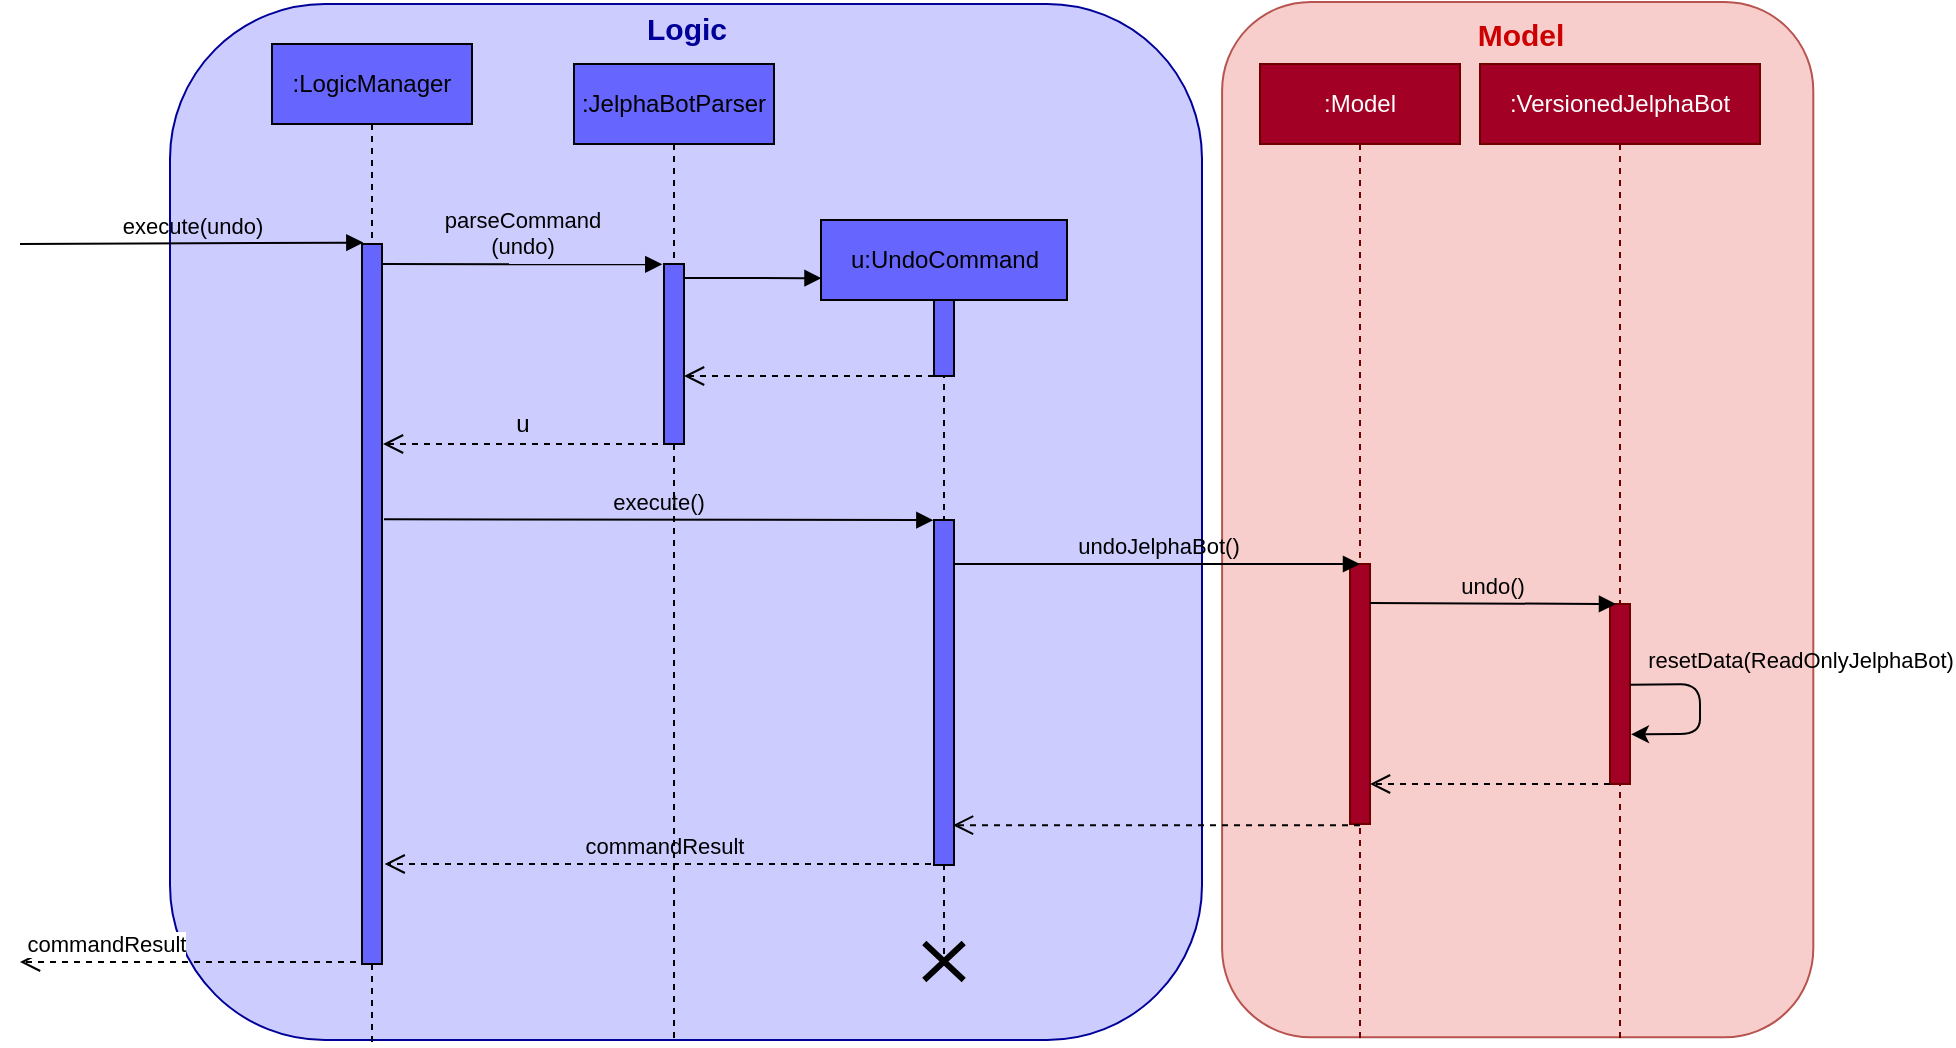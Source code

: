 <mxfile version="12.9.9" type="device"><diagram name="Page-1" id="13e1069c-82ec-6db2-03f1-153e76fe0fe0"><mxGraphModel dx="865" dy="634" grid="1" gridSize="10" guides="1" tooltips="1" connect="1" arrows="1" fold="1" page="1" pageScale="1" pageWidth="1100" pageHeight="850" background="#ffffff" math="0" shadow="0"><root><mxCell id="0"/><mxCell id="1" parent="0"/><mxCell id="XIMg-hXaSXd9ASsC19z6-50" value="" style="rounded=1;whiteSpace=wrap;html=1;shadow=0;fillColor=#CCCCFF;strokeColor=#000099;" parent="1" vertex="1"><mxGeometry x="135" y="82" width="516" height="518" as="geometry"/></mxCell><mxCell id="XIMg-hXaSXd9ASsC19z6-1" value="" style="rounded=1;whiteSpace=wrap;html=1;shadow=0;rotation=-90;fillColor=#f8cecc;strokeColor=#b85450;" parent="1" vertex="1"><mxGeometry x="550" y="192" width="517.7" height="295.6" as="geometry"/></mxCell><mxCell id="XIMg-hXaSXd9ASsC19z6-18" value="execute(undo)" style="html=1;verticalAlign=bottom;endArrow=block;fillColor=#4D9900;entryX=0.067;entryY=-0.002;entryDx=0;entryDy=0;entryPerimeter=0;labelBackgroundColor=none;" parent="1" target="XIMg-hXaSXd9ASsC19z6-19" edge="1"><mxGeometry width="80" relative="1" as="geometry"><mxPoint x="60" y="202" as="sourcePoint"/><mxPoint x="219.5" y="202" as="targetPoint"/></mxGeometry></mxCell><mxCell id="XIMg-hXaSXd9ASsC19z6-43" value="commandResult" style="html=1;verticalAlign=bottom;endArrow=open;dashed=1;endSize=8;fillColor=#4D9900;labelBackgroundColor=none;" parent="1" edge="1"><mxGeometry relative="1" as="geometry"><mxPoint x="521.5" y="512" as="sourcePoint"/><mxPoint x="242.324" y="512" as="targetPoint"/></mxGeometry></mxCell><mxCell id="XIMg-hXaSXd9ASsC19z6-51" value="&lt;font color=&quot;#000099&quot; size=&quot;1&quot;&gt;&lt;b style=&quot;font-size: 15px&quot;&gt;Logic&lt;/b&gt;&lt;/font&gt;" style="text;html=1;align=center;verticalAlign=middle;resizable=0;points=[];autosize=1;" parent="1" vertex="1"><mxGeometry x="363" y="84" width="60" height="20" as="geometry"/></mxCell><mxCell id="XIMg-hXaSXd9ASsC19z6-21" value=":JelphaBotParser" style="shape=umlLifeline;perimeter=lifelinePerimeter;whiteSpace=wrap;html=1;container=1;collapsible=0;recursiveResize=0;outlineConnect=0;shadow=0;fillColor=#6666FF;" parent="1" vertex="1"><mxGeometry x="337" y="112" width="100" height="488" as="geometry"/></mxCell><mxCell id="XIMg-hXaSXd9ASsC19z6-26" value="" style="html=1;verticalAlign=bottom;endArrow=block;fillColor=#4D9900;entryX=0.002;entryY=0.079;entryDx=0;entryDy=0;entryPerimeter=0;" parent="XIMg-hXaSXd9ASsC19z6-21" target="XIMg-hXaSXd9ASsC19z6-25" edge="1"><mxGeometry width="80" relative="1" as="geometry"><mxPoint x="54" y="107" as="sourcePoint"/><mxPoint x="150" y="110" as="targetPoint"/></mxGeometry></mxCell><mxCell id="Jgb-Pqbh4HCpnUlxuzG9-2" value="" style="group" vertex="1" connectable="0" parent="XIMg-hXaSXd9ASsC19z6-21"><mxGeometry x="45" y="100" width="10" height="90" as="geometry"/></mxCell><mxCell id="XIMg-hXaSXd9ASsC19z6-22" value="" style="html=1;points=[];perimeter=orthogonalPerimeter;shadow=0;fillColor=#6666FF;" parent="Jgb-Pqbh4HCpnUlxuzG9-2" vertex="1"><mxGeometry width="10" height="90" as="geometry"/></mxCell><mxCell id="XIMg-hXaSXd9ASsC19z6-25" value="u:UndoCommand" style="shape=umlLifeline;perimeter=lifelinePerimeter;whiteSpace=wrap;html=1;container=1;collapsible=0;recursiveResize=0;outlineConnect=0;shadow=0;fillColor=#6666FF;" parent="1" vertex="1"><mxGeometry x="460.5" y="190" width="123" height="368" as="geometry"/></mxCell><mxCell id="XIMg-hXaSXd9ASsC19z6-20" value="parseCommand&lt;br&gt;(undo)" style="html=1;verticalAlign=bottom;endArrow=block;fillColor=#4D9900;entryX=-0.086;entryY=0.002;entryDx=0;entryDy=0;entryPerimeter=0;labelBackgroundColor=none;" parent="1" target="XIMg-hXaSXd9ASsC19z6-22" edge="1"><mxGeometry width="80" relative="1" as="geometry"><mxPoint x="241" y="212" as="sourcePoint"/><mxPoint x="347" y="212" as="targetPoint"/><Array as="points"/></mxGeometry></mxCell><mxCell id="bfJtrRkvlipkshoRrTFM-21" value="" style="shape=umlDestroy;whiteSpace=wrap;html=1;strokeWidth=3;fillColor=#ffffff;" parent="1" vertex="1"><mxGeometry x="512.13" y="551.5" width="19.73" height="18.5" as="geometry"/></mxCell><mxCell id="bfJtrRkvlipkshoRrTFM-26" value="" style="html=1;verticalAlign=bottom;endArrow=open;dashed=1;endSize=8;fillColor=#4D9900;labelBackgroundColor=none;" parent="1" edge="1"><mxGeometry relative="1" as="geometry"><mxPoint x="391" y="302" as="sourcePoint"/><mxPoint x="241.5" y="302" as="targetPoint"/></mxGeometry></mxCell><mxCell id="bfJtrRkvlipkshoRrTFM-27" value="u" style="text;html=1;align=center;verticalAlign=middle;resizable=0;points=[];labelBackgroundColor=none;" parent="bfJtrRkvlipkshoRrTFM-26" vertex="1" connectable="0"><mxGeometry x="0.069" y="-1" relative="1" as="geometry"><mxPoint y="-9" as="offset"/></mxGeometry></mxCell><mxCell id="bfJtrRkvlipkshoRrTFM-28" value="execute()" style="html=1;verticalAlign=bottom;endArrow=block;fillColor=#4D9900;labelBackgroundColor=none;entryX=-0.032;entryY=0.412;entryDx=0;entryDy=0;entryPerimeter=0;" parent="1" edge="1"><mxGeometry width="80" relative="1" as="geometry"><mxPoint x="242.0" y="339.64" as="sourcePoint"/><mxPoint x="516.68" y="340.07" as="targetPoint"/></mxGeometry></mxCell><mxCell id="bfJtrRkvlipkshoRrTFM-41" value="commandResult" style="html=1;verticalAlign=bottom;endArrow=open;dashed=1;endSize=8;fillColor=#4D9900;" parent="1" edge="1"><mxGeometry x="0.488" relative="1" as="geometry"><mxPoint x="228" y="561" as="sourcePoint"/><mxPoint x="60.004" y="561" as="targetPoint"/><mxPoint as="offset"/></mxGeometry></mxCell><mxCell id="CRFllINkAK9Av57KFuXg-1" value=":Model" style="shape=umlLifeline;perimeter=lifelinePerimeter;whiteSpace=wrap;html=1;container=1;collapsible=0;recursiveResize=0;outlineConnect=0;shadow=0;fillColor=#a20025;strokeColor=#6F0000;fontColor=#ffffff;" parent="1" vertex="1"><mxGeometry x="680" y="112" width="100" height="488" as="geometry"/></mxCell><mxCell id="CRFllINkAK9Av57KFuXg-2" value="" style="html=1;points=[];perimeter=orthogonalPerimeter;shadow=0;fillColor=#a20025;strokeColor=#6F0000;fontColor=#ffffff;" parent="CRFllINkAK9Av57KFuXg-1" vertex="1"><mxGeometry x="45.01" y="250" width="10" height="130" as="geometry"/></mxCell><mxCell id="CRFllINkAK9Av57KFuXg-4" value="" style="html=1;verticalAlign=bottom;endArrow=open;dashed=1;endSize=8;fillColor=#4D9900;" parent="1" edge="1"><mxGeometry relative="1" as="geometry"><mxPoint x="517.0" y="268" as="sourcePoint"/><mxPoint x="392" y="268" as="targetPoint"/></mxGeometry></mxCell><mxCell id="CRFllINkAK9Av57KFuXg-13" value="&lt;font style=&quot;font-size: 20px&quot; color=&quot;#cc0000&quot;&gt;&lt;b style=&quot;font-size: 15px&quot;&gt;Model&lt;/b&gt;&lt;/font&gt;" style="text;html=1;align=center;verticalAlign=middle;resizable=0;points=[];autosize=1;" parent="1" vertex="1"><mxGeometry x="780" y="85" width="60" height="20" as="geometry"/></mxCell><mxCell id="XIMg-hXaSXd9ASsC19z6-17" value=":LogicManager" style="shape=umlLifeline;perimeter=lifelinePerimeter;whiteSpace=wrap;html=1;container=1;collapsible=0;recursiveResize=0;outlineConnect=0;shadow=0;fillColor=#6666FF;" parent="1" vertex="1"><mxGeometry x="186" y="102" width="100" height="500" as="geometry"/></mxCell><mxCell id="XIMg-hXaSXd9ASsC19z6-19" value="" style="html=1;points=[];perimeter=orthogonalPerimeter;shadow=0;fillColor=#6666FF;" parent="1" vertex="1"><mxGeometry x="231" y="202" width="10" height="360" as="geometry"/></mxCell><mxCell id="bfJtrRkvlipkshoRrTFM-16" value="" style="group" parent="1" vertex="1" connectable="0"><mxGeometry x="517" y="340" width="10" height="230" as="geometry"/></mxCell><mxCell id="bfJtrRkvlipkshoRrTFM-15" value="" style="group" parent="bfJtrRkvlipkshoRrTFM-16" vertex="1" connectable="0"><mxGeometry width="10" height="172.5" as="geometry"/></mxCell><mxCell id="XIMg-hXaSXd9ASsC19z6-32" value="&lt;span style=&quot;color: rgba(0 , 0 , 0 , 0) ; font-family: monospace ; font-size: 0px&quot;&gt;%3CmxGraphModel%3E%3Croot%3E%3CmxCell%20id%3D%220%22%2F%3E%3CmxCell%20id%3D%221%22%20parent%3D%220%22%2F%3E%3CmxCell%20id%3D%222%22%20value%3D%22%22%20style%3D%22shape%3DumlDestroy%3BwhiteSpace%3Dwrap%3Bhtml%3D1%3BstrokeWidth%3D3%3BfillColor%3D%23ffffff%3B%22%20vertex%3D%221%22%20parent%3D%221%22%3E%3CmxGeometry%20x%3D%22562%22%20y%3D%22420%22%20width%3D%2230%22%20height%3D%2230%22%20as%3D%22geometry%22%2F%3E%3C%2FmxCell%3E%3C%2Froot%3E%3C%2FmxGraphModel%3E&lt;/span&gt;" style="html=1;points=[];perimeter=orthogonalPerimeter;shadow=0;fillColor=#6666FF;" parent="bfJtrRkvlipkshoRrTFM-15" vertex="1"><mxGeometry width="10" height="172.5" as="geometry"/></mxCell><mxCell id="XIMg-hXaSXd9ASsC19z6-27" value="" style="html=1;points=[];perimeter=orthogonalPerimeter;shadow=0;fillColor=#6666FF;" parent="1" vertex="1"><mxGeometry x="517" y="230" width="10" height="38" as="geometry"/></mxCell><mxCell id="Jgb-Pqbh4HCpnUlxuzG9-5" value="undoJelphaBot()" style="html=1;verticalAlign=bottom;endArrow=block;fillColor=#4D9900;labelBackgroundColor=none;" edge="1" parent="1"><mxGeometry width="80" relative="1" as="geometry"><mxPoint x="527" y="362" as="sourcePoint"/><mxPoint x="730" y="362" as="targetPoint"/></mxGeometry></mxCell><mxCell id="Jgb-Pqbh4HCpnUlxuzG9-6" value="" style="html=1;verticalAlign=bottom;endArrow=open;dashed=1;endSize=8;fillColor=#4D9900;" edge="1" parent="1"><mxGeometry relative="1" as="geometry"><mxPoint x="730.0" y="492.6" as="sourcePoint"/><mxPoint x="526.5" y="492.6" as="targetPoint"/></mxGeometry></mxCell><mxCell id="Jgb-Pqbh4HCpnUlxuzG9-7" value=":VersionedJelphaBot" style="shape=umlLifeline;perimeter=lifelinePerimeter;whiteSpace=wrap;html=1;container=1;collapsible=0;recursiveResize=0;outlineConnect=0;shadow=0;fillColor=#a20025;strokeColor=#6F0000;fontColor=#ffffff;" vertex="1" parent="1"><mxGeometry x="790" y="112" width="140" height="490" as="geometry"/></mxCell><mxCell id="Jgb-Pqbh4HCpnUlxuzG9-8" value="" style="html=1;points=[];perimeter=orthogonalPerimeter;shadow=0;fillColor=#a20025;strokeColor=#6F0000;fontColor=#ffffff;" vertex="1" parent="Jgb-Pqbh4HCpnUlxuzG9-7"><mxGeometry x="65" y="270" width="10" height="90" as="geometry"/></mxCell><mxCell id="Jgb-Pqbh4HCpnUlxuzG9-10" value="resetData(ReadOnlyJelphaBot)" style="endArrow=classic;html=1;labelBackgroundColor=none;exitX=0.997;exitY=0.449;exitDx=0;exitDy=0;exitPerimeter=0;entryX=1.05;entryY=0.724;entryDx=0;entryDy=0;entryPerimeter=0;" edge="1" parent="Jgb-Pqbh4HCpnUlxuzG9-7" source="Jgb-Pqbh4HCpnUlxuzG9-8" target="Jgb-Pqbh4HCpnUlxuzG9-8"><mxGeometry x="-0.259" y="51" width="50" height="50" relative="1" as="geometry"><mxPoint x="80" y="298" as="sourcePoint"/><mxPoint x="130" y="248" as="targetPoint"/><Array as="points"><mxPoint x="110" y="310"/><mxPoint x="110" y="335"/></Array><mxPoint x="-1" y="-12" as="offset"/></mxGeometry></mxCell><mxCell id="Jgb-Pqbh4HCpnUlxuzG9-9" value="undo()" style="html=1;verticalAlign=bottom;endArrow=block;fillColor=#4D9900;labelBackgroundColor=none;" edge="1" parent="1"><mxGeometry width="80" relative="1" as="geometry"><mxPoint x="735" y="381.5" as="sourcePoint"/><mxPoint x="858" y="382" as="targetPoint"/></mxGeometry></mxCell><mxCell id="Jgb-Pqbh4HCpnUlxuzG9-12" value="" style="html=1;verticalAlign=bottom;endArrow=open;dashed=1;endSize=8;fillColor=#4D9900;" edge="1" parent="1"><mxGeometry relative="1" as="geometry"><mxPoint x="855" y="472" as="sourcePoint"/><mxPoint x="735" y="472" as="targetPoint"/></mxGeometry></mxCell></root></mxGraphModel></diagram></mxfile>
